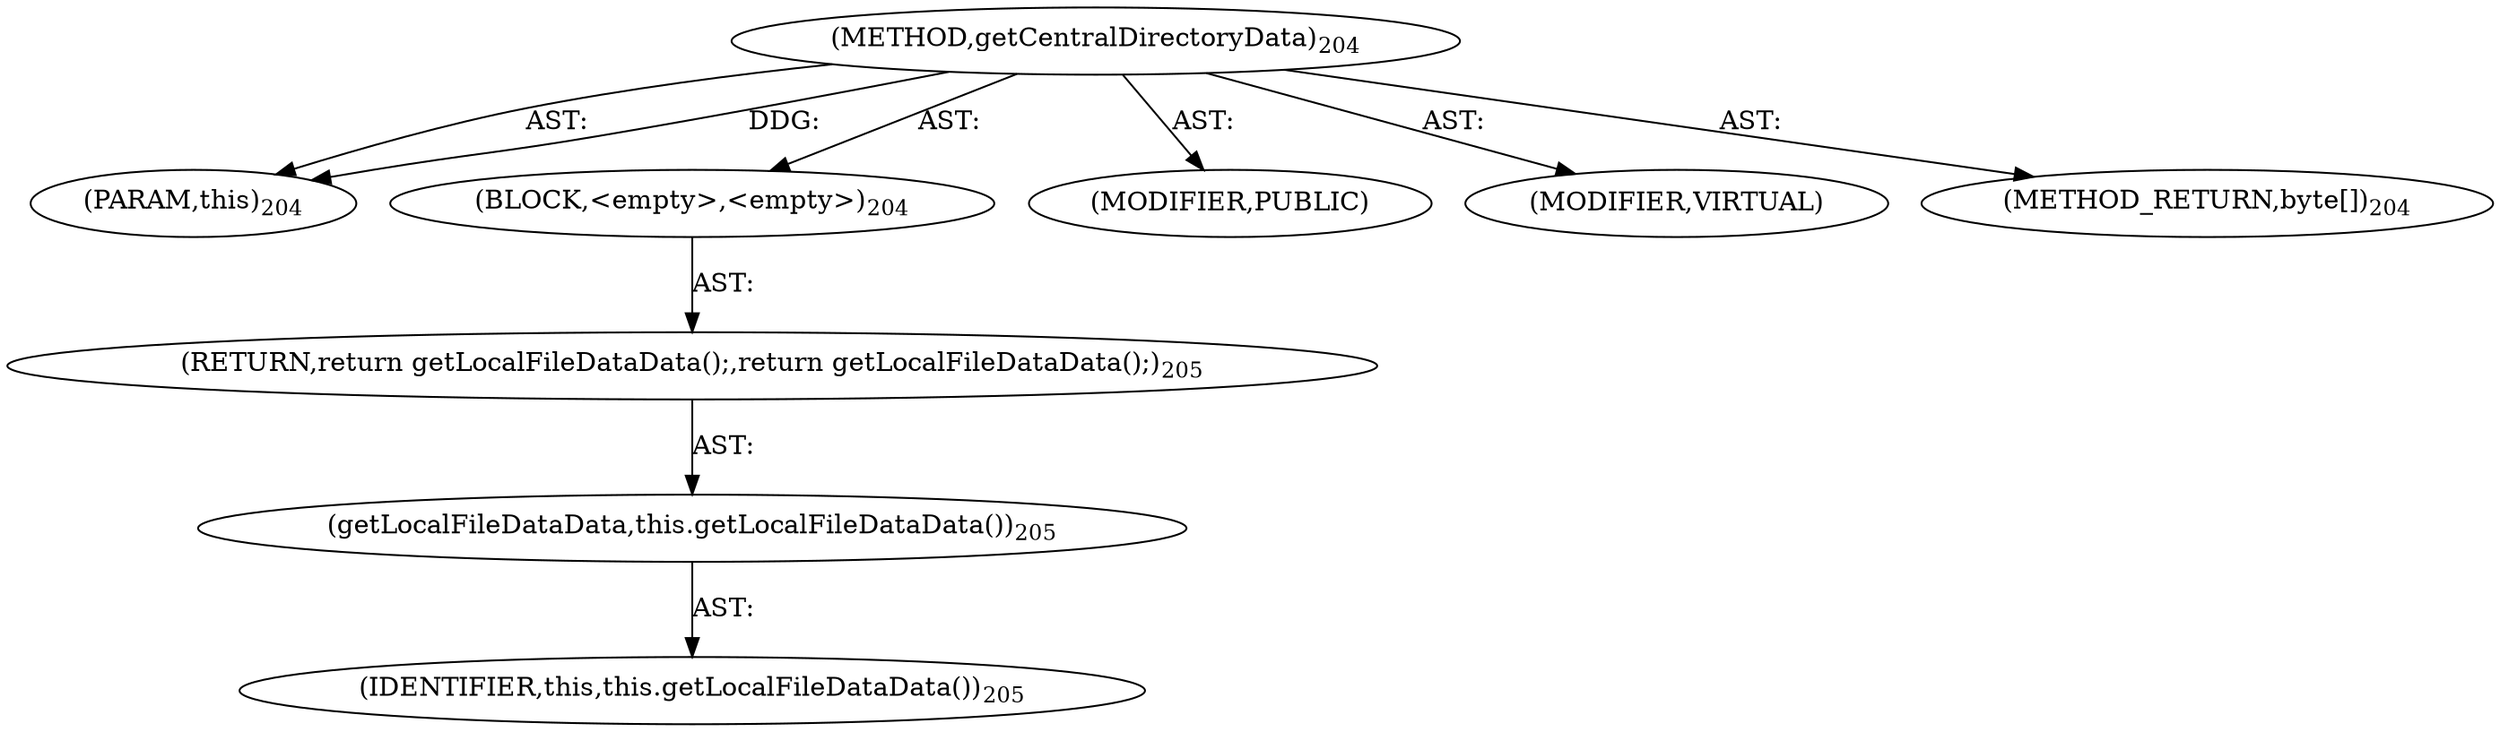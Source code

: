 digraph "getCentralDirectoryData" {  
"111669149701" [label = <(METHOD,getCentralDirectoryData)<SUB>204</SUB>> ]
"115964116995" [label = <(PARAM,this)<SUB>204</SUB>> ]
"25769803787" [label = <(BLOCK,&lt;empty&gt;,&lt;empty&gt;)<SUB>204</SUB>> ]
"146028888068" [label = <(RETURN,return getLocalFileDataData();,return getLocalFileDataData();)<SUB>205</SUB>> ]
"30064771152" [label = <(getLocalFileDataData,this.getLocalFileDataData())<SUB>205</SUB>> ]
"68719476743" [label = <(IDENTIFIER,this,this.getLocalFileDataData())<SUB>205</SUB>> ]
"133143986194" [label = <(MODIFIER,PUBLIC)> ]
"133143986195" [label = <(MODIFIER,VIRTUAL)> ]
"128849018885" [label = <(METHOD_RETURN,byte[])<SUB>204</SUB>> ]
  "111669149701" -> "115964116995"  [ label = "AST: "] 
  "111669149701" -> "25769803787"  [ label = "AST: "] 
  "111669149701" -> "133143986194"  [ label = "AST: "] 
  "111669149701" -> "133143986195"  [ label = "AST: "] 
  "111669149701" -> "128849018885"  [ label = "AST: "] 
  "25769803787" -> "146028888068"  [ label = "AST: "] 
  "146028888068" -> "30064771152"  [ label = "AST: "] 
  "30064771152" -> "68719476743"  [ label = "AST: "] 
  "111669149701" -> "115964116995"  [ label = "DDG: "] 
}
